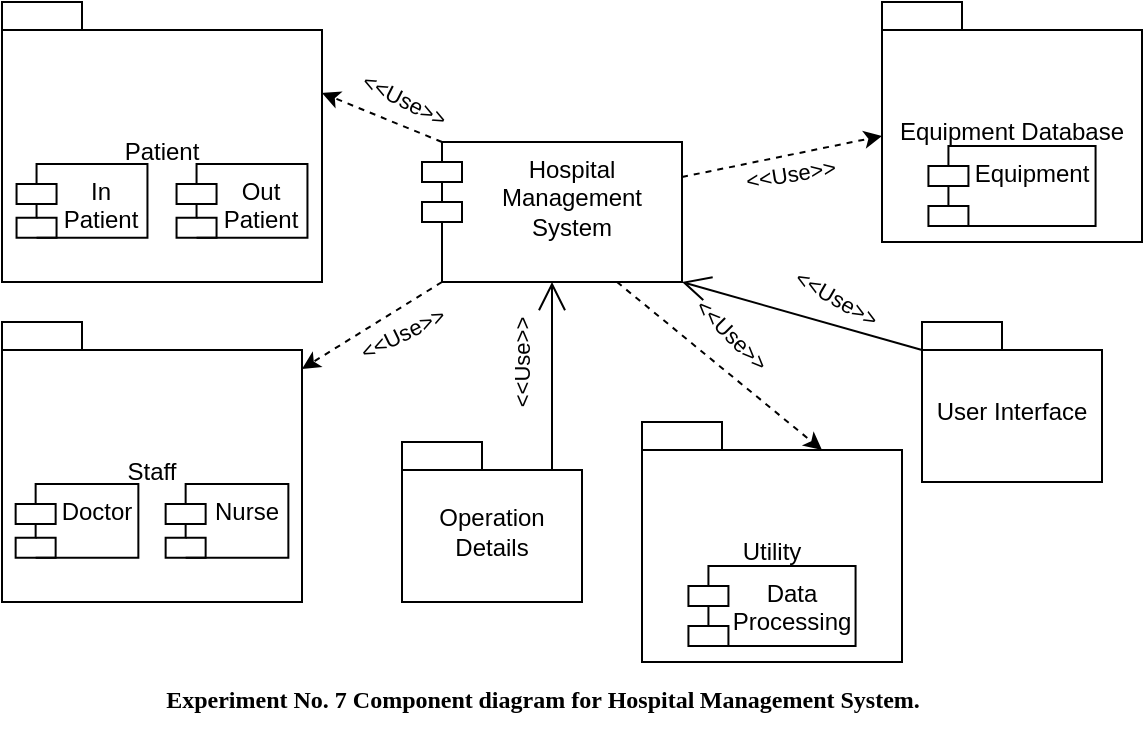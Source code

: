 <mxfile version="23.1.5" type="device">
  <diagram name="Page-1" id="fy-p9I3RBmDRe2jcBpUo">
    <mxGraphModel dx="1034" dy="511" grid="1" gridSize="10" guides="1" tooltips="1" connect="1" arrows="1" fold="1" page="1" pageScale="1" pageWidth="827" pageHeight="1169" math="0" shadow="0">
      <root>
        <mxCell id="0" />
        <mxCell id="1" parent="0" />
        <mxCell id="d6HV_wQGhHUxu6gixDJA-1" value="&lt;font style=&quot;font-size: 12px;&quot;&gt;Hospital Management System&lt;/font&gt;" style="shape=module;align=left;spacingLeft=20;align=center;verticalAlign=top;whiteSpace=wrap;html=1;" parent="1" vertex="1">
          <mxGeometry x="320" y="160" width="130" height="70" as="geometry" />
        </mxCell>
        <mxCell id="d6HV_wQGhHUxu6gixDJA-2" value="&lt;span style=&quot;font-weight: normal;&quot;&gt;User Interface&lt;/span&gt;" style="shape=folder;fontStyle=1;spacingTop=10;tabWidth=40;tabHeight=14;tabPosition=left;html=1;whiteSpace=wrap;" parent="1" vertex="1">
          <mxGeometry x="570" y="250" width="90" height="80" as="geometry" />
        </mxCell>
        <mxCell id="d6HV_wQGhHUxu6gixDJA-4" value="" style="endArrow=open;endFill=1;endSize=12;html=1;rounded=0;entryX=1;entryY=1;entryDx=0;entryDy=0;exitX=0;exitY=0;exitDx=0;exitDy=14;exitPerimeter=0;" parent="1" source="d6HV_wQGhHUxu6gixDJA-2" target="d6HV_wQGhHUxu6gixDJA-1" edge="1">
          <mxGeometry width="160" relative="1" as="geometry">
            <mxPoint x="360" y="310" as="sourcePoint" />
            <mxPoint x="520" y="310" as="targetPoint" />
          </mxGeometry>
        </mxCell>
        <mxCell id="d6HV_wQGhHUxu6gixDJA-5" value="&amp;lt;&amp;lt;Use&amp;gt;&amp;gt;" style="edgeLabel;html=1;align=center;verticalAlign=middle;resizable=0;points=[];rotation=30;" parent="d6HV_wQGhHUxu6gixDJA-4" vertex="1" connectable="0">
          <mxGeometry x="0.035" y="-4" relative="1" as="geometry">
            <mxPoint x="18" y="-5" as="offset" />
          </mxGeometry>
        </mxCell>
        <mxCell id="RWateL54GKEK0kAqINCr-7" value="" style="endArrow=classic;html=1;rounded=0;entryX=0;entryY=0;entryDx=90;entryDy=14;entryPerimeter=0;exitX=0.75;exitY=1;exitDx=0;exitDy=0;dashed=1;" parent="1" source="d6HV_wQGhHUxu6gixDJA-1" target="d6HV_wQGhHUxu6gixDJA-6" edge="1">
          <mxGeometry width="50" height="50" relative="1" as="geometry">
            <mxPoint x="420" y="350" as="sourcePoint" />
            <mxPoint x="470" y="300" as="targetPoint" />
          </mxGeometry>
        </mxCell>
        <mxCell id="RWateL54GKEK0kAqINCr-9" value="&amp;lt;&amp;lt;Use&amp;gt;&amp;gt;" style="edgeLabel;html=1;align=center;verticalAlign=middle;resizable=0;points=[];rotation=45;" parent="RWateL54GKEK0kAqINCr-7" vertex="1" connectable="0">
          <mxGeometry x="-0.038" relative="1" as="geometry">
            <mxPoint x="8" y="-15" as="offset" />
          </mxGeometry>
        </mxCell>
        <mxCell id="RWateL54GKEK0kAqINCr-10" value="" style="group" parent="1" vertex="1" connectable="0">
          <mxGeometry x="430" y="300" width="130" height="120" as="geometry" />
        </mxCell>
        <mxCell id="d6HV_wQGhHUxu6gixDJA-6" value="&lt;span style=&quot;font-weight: normal;&quot;&gt;Utility&lt;/span&gt;" style="shape=folder;fontStyle=1;spacingTop=10;tabWidth=40;tabHeight=14;tabPosition=left;html=1;whiteSpace=wrap;" parent="RWateL54GKEK0kAqINCr-10" vertex="1">
          <mxGeometry width="130" height="120" as="geometry" />
        </mxCell>
        <mxCell id="d6HV_wQGhHUxu6gixDJA-7" value="Data Processing" style="shape=module;align=left;spacingLeft=20;align=center;verticalAlign=top;whiteSpace=wrap;html=1;" parent="RWateL54GKEK0kAqINCr-10" vertex="1">
          <mxGeometry x="23.214" y="72" width="83.571" height="40" as="geometry" />
        </mxCell>
        <mxCell id="RWateL54GKEK0kAqINCr-12" value="" style="group" parent="1" vertex="1" connectable="0">
          <mxGeometry x="110" y="250" width="150" height="140" as="geometry" />
        </mxCell>
        <mxCell id="RWateL54GKEK0kAqINCr-4" value="&lt;span style=&quot;font-weight: normal;&quot;&gt;Staff&lt;/span&gt;" style="shape=folder;fontStyle=1;spacingTop=10;tabWidth=40;tabHeight=14;tabPosition=left;html=1;whiteSpace=wrap;" parent="RWateL54GKEK0kAqINCr-12" vertex="1">
          <mxGeometry width="150" height="140" as="geometry" />
        </mxCell>
        <mxCell id="RWateL54GKEK0kAqINCr-2" value="Doctor" style="shape=module;align=left;spacingLeft=20;align=center;verticalAlign=top;whiteSpace=wrap;html=1;" parent="RWateL54GKEK0kAqINCr-12" vertex="1">
          <mxGeometry x="6.818" y="81.053" width="61.364" height="36.842" as="geometry" />
        </mxCell>
        <mxCell id="RWateL54GKEK0kAqINCr-6" value="Nurse" style="shape=module;align=left;spacingLeft=20;align=center;verticalAlign=top;whiteSpace=wrap;html=1;" parent="RWateL54GKEK0kAqINCr-12" vertex="1">
          <mxGeometry x="81.818" y="81.053" width="61.364" height="36.842" as="geometry" />
        </mxCell>
        <mxCell id="RWateL54GKEK0kAqINCr-13" value="&lt;span style=&quot;font-weight: normal;&quot;&gt;Operation Details&lt;/span&gt;" style="shape=folder;fontStyle=1;spacingTop=10;tabWidth=40;tabHeight=14;tabPosition=left;html=1;whiteSpace=wrap;" parent="1" vertex="1">
          <mxGeometry x="310" y="310" width="90" height="80" as="geometry" />
        </mxCell>
        <mxCell id="RWateL54GKEK0kAqINCr-15" value="" style="endArrow=open;endFill=1;endSize=12;html=1;rounded=0;entryX=0.5;entryY=1;entryDx=0;entryDy=0;exitX=0;exitY=0;exitDx=75;exitDy=14;exitPerimeter=0;" parent="1" source="RWateL54GKEK0kAqINCr-13" target="d6HV_wQGhHUxu6gixDJA-1" edge="1">
          <mxGeometry width="160" relative="1" as="geometry">
            <mxPoint x="480" y="334" as="sourcePoint" />
            <mxPoint x="350" y="290" as="targetPoint" />
          </mxGeometry>
        </mxCell>
        <mxCell id="RWateL54GKEK0kAqINCr-16" value="&amp;lt;&amp;lt;Use&amp;gt;&amp;gt;" style="edgeLabel;html=1;align=center;verticalAlign=middle;resizable=0;points=[];rotation=-90;" parent="RWateL54GKEK0kAqINCr-15" vertex="1" connectable="0">
          <mxGeometry x="0.035" y="-4" relative="1" as="geometry">
            <mxPoint x="-19" y="-5" as="offset" />
          </mxGeometry>
        </mxCell>
        <mxCell id="RWateL54GKEK0kAqINCr-18" value="" style="endArrow=classic;html=1;rounded=0;exitX=0;exitY=1;exitDx=10;exitDy=0;dashed=1;exitPerimeter=0;" parent="1" source="d6HV_wQGhHUxu6gixDJA-1" target="RWateL54GKEK0kAqINCr-4" edge="1">
          <mxGeometry width="50" height="50" relative="1" as="geometry">
            <mxPoint x="240" y="210" as="sourcePoint" />
            <mxPoint x="352" y="324" as="targetPoint" />
          </mxGeometry>
        </mxCell>
        <mxCell id="RWateL54GKEK0kAqINCr-19" value="&amp;lt;&amp;lt;Use&amp;gt;&amp;gt;" style="edgeLabel;html=1;align=center;verticalAlign=middle;resizable=0;points=[];rotation=334;" parent="RWateL54GKEK0kAqINCr-18" vertex="1" connectable="0">
          <mxGeometry x="-0.038" relative="1" as="geometry">
            <mxPoint x="13" y="5" as="offset" />
          </mxGeometry>
        </mxCell>
        <mxCell id="RWateL54GKEK0kAqINCr-20" style="edgeStyle=orthogonalEdgeStyle;rounded=0;orthogonalLoop=1;jettySize=auto;html=1;exitX=0.5;exitY=1;exitDx=0;exitDy=0;exitPerimeter=0;" parent="1" source="d6HV_wQGhHUxu6gixDJA-2" target="d6HV_wQGhHUxu6gixDJA-2" edge="1">
          <mxGeometry relative="1" as="geometry" />
        </mxCell>
        <mxCell id="RWateL54GKEK0kAqINCr-21" value="" style="group" parent="1" vertex="1" connectable="0">
          <mxGeometry x="110" y="90" width="160" height="140" as="geometry" />
        </mxCell>
        <mxCell id="RWateL54GKEK0kAqINCr-22" value="&lt;span style=&quot;font-weight: normal;&quot;&gt;Patient&lt;/span&gt;" style="shape=folder;fontStyle=1;spacingTop=10;tabWidth=40;tabHeight=14;tabPosition=left;html=1;whiteSpace=wrap;" parent="RWateL54GKEK0kAqINCr-21" vertex="1">
          <mxGeometry width="160" height="140" as="geometry" />
        </mxCell>
        <mxCell id="RWateL54GKEK0kAqINCr-23" value="In Patient" style="shape=module;align=left;spacingLeft=20;align=center;verticalAlign=top;whiteSpace=wrap;html=1;" parent="RWateL54GKEK0kAqINCr-21" vertex="1">
          <mxGeometry x="7.273" y="81.053" width="65.455" height="36.842" as="geometry" />
        </mxCell>
        <mxCell id="RWateL54GKEK0kAqINCr-24" value="Out Patient" style="shape=module;align=left;spacingLeft=20;align=center;verticalAlign=top;whiteSpace=wrap;html=1;" parent="RWateL54GKEK0kAqINCr-21" vertex="1">
          <mxGeometry x="87.273" y="81.053" width="65.455" height="36.842" as="geometry" />
        </mxCell>
        <mxCell id="RWateL54GKEK0kAqINCr-25" value="" style="endArrow=classic;html=1;rounded=0;exitX=0;exitY=0;exitDx=10;exitDy=0;dashed=1;exitPerimeter=0;entryX=0;entryY=0;entryDx=160;entryDy=45.5;entryPerimeter=0;" parent="1" source="d6HV_wQGhHUxu6gixDJA-1" target="RWateL54GKEK0kAqINCr-22" edge="1">
          <mxGeometry width="50" height="50" relative="1" as="geometry">
            <mxPoint x="390" y="90" as="sourcePoint" />
            <mxPoint x="300" y="139" as="targetPoint" />
          </mxGeometry>
        </mxCell>
        <mxCell id="RWateL54GKEK0kAqINCr-26" value="&amp;lt;&amp;lt;Use&amp;gt;&amp;gt;" style="edgeLabel;html=1;align=center;verticalAlign=middle;resizable=0;points=[];rotation=27;" parent="RWateL54GKEK0kAqINCr-25" vertex="1" connectable="0">
          <mxGeometry x="-0.038" relative="1" as="geometry">
            <mxPoint x="10" y="-10" as="offset" />
          </mxGeometry>
        </mxCell>
        <mxCell id="RWateL54GKEK0kAqINCr-28" value="" style="group" parent="1" vertex="1" connectable="0">
          <mxGeometry x="550" y="90" width="130" height="120" as="geometry" />
        </mxCell>
        <mxCell id="RWateL54GKEK0kAqINCr-29" value="&lt;span style=&quot;font-weight: normal;&quot;&gt;Equipment Database&lt;/span&gt;" style="shape=folder;fontStyle=1;spacingTop=10;tabWidth=40;tabHeight=14;tabPosition=left;html=1;whiteSpace=wrap;" parent="RWateL54GKEK0kAqINCr-28" vertex="1">
          <mxGeometry width="130" height="120" as="geometry" />
        </mxCell>
        <mxCell id="RWateL54GKEK0kAqINCr-30" value="Equipment" style="shape=module;align=left;spacingLeft=20;align=center;verticalAlign=top;whiteSpace=wrap;html=1;" parent="RWateL54GKEK0kAqINCr-28" vertex="1">
          <mxGeometry x="23.214" y="72" width="83.571" height="40" as="geometry" />
        </mxCell>
        <mxCell id="RWateL54GKEK0kAqINCr-31" value="" style="endArrow=classic;html=1;rounded=0;entryX=0;entryY=0;entryDx=0;entryDy=67;entryPerimeter=0;exitX=1;exitY=0.25;exitDx=0;exitDy=0;dashed=1;" parent="1" source="d6HV_wQGhHUxu6gixDJA-1" target="RWateL54GKEK0kAqINCr-29" edge="1">
          <mxGeometry width="50" height="50" relative="1" as="geometry">
            <mxPoint x="445" y="106" as="sourcePoint" />
            <mxPoint x="557" y="220" as="targetPoint" />
          </mxGeometry>
        </mxCell>
        <mxCell id="RWateL54GKEK0kAqINCr-32" value="&amp;lt;&amp;lt;Use&amp;gt;&amp;gt;" style="edgeLabel;html=1;align=center;verticalAlign=middle;resizable=0;points=[];rotation=351;" parent="RWateL54GKEK0kAqINCr-31" vertex="1" connectable="0">
          <mxGeometry x="-0.038" relative="1" as="geometry">
            <mxPoint x="6" y="8" as="offset" />
          </mxGeometry>
        </mxCell>
        <mxCell id="EM6UH6G4Y7FbomcPeWsA-1" value="&lt;p style=&quot;text-align:justify;line-height:115%&quot; class=&quot;MsoNormal&quot;&gt;&lt;font face=&quot;Verdana&quot; style=&quot;font-size: 12px;&quot;&gt;&lt;b&gt;Experiment No. 7&lt;/b&gt;&lt;b&gt;&lt;span style=&quot;&quot; lang=&quot;EN-US&quot;&gt; Component&lt;span style=&quot;letter-spacing: -0.15pt;&quot;&gt; &lt;/span&gt;diagram for&lt;span style=&quot;letter-spacing: -0.05pt;&quot;&gt; &lt;/span&gt;Hospital&lt;span style=&quot;letter-spacing: -0.2pt;&quot;&gt; &lt;/span&gt;Management System.&lt;/span&gt;&lt;/b&gt;&lt;/font&gt;&lt;/p&gt;" style="text;html=1;align=center;verticalAlign=middle;resizable=0;points=[];autosize=1;strokeColor=none;fillColor=none;" parent="1" vertex="1">
          <mxGeometry x="125" y="414" width="510" height="50" as="geometry" />
        </mxCell>
      </root>
    </mxGraphModel>
  </diagram>
</mxfile>
